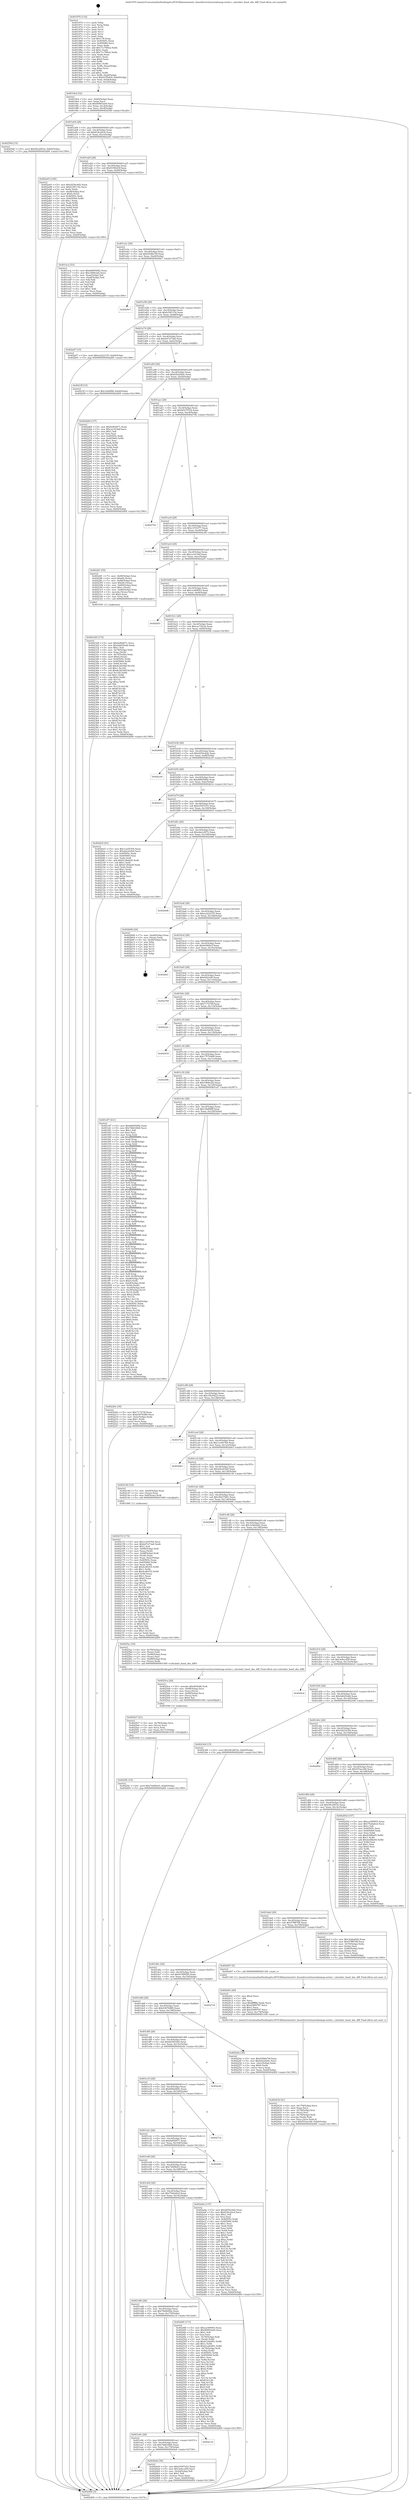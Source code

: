 digraph "0x401970" {
  label = "0x401970 (/mnt/c/Users/mathe/Desktop/tcc/POCII/binaries/extr_linuxdriversttyserialomap-serial.c_calculate_baud_abs_diff_Final-ollvm.out::main(0))"
  labelloc = "t"
  node[shape=record]

  Entry [label="",width=0.3,height=0.3,shape=circle,fillcolor=black,style=filled]
  "0x4019e4" [label="{
     0x4019e4 [32]\l
     | [instrs]\l
     &nbsp;&nbsp;0x4019e4 \<+6\>: mov -0xb0(%rbp),%eax\l
     &nbsp;&nbsp;0x4019ea \<+2\>: mov %eax,%ecx\l
     &nbsp;&nbsp;0x4019ec \<+6\>: sub $0x80903a49,%ecx\l
     &nbsp;&nbsp;0x4019f2 \<+6\>: mov %eax,-0xc4(%rbp)\l
     &nbsp;&nbsp;0x4019f8 \<+6\>: mov %ecx,-0xc8(%rbp)\l
     &nbsp;&nbsp;0x4019fe \<+6\>: je 000000000040259d \<main+0xc2d\>\l
  }"]
  "0x40259d" [label="{
     0x40259d [15]\l
     | [instrs]\l
     &nbsp;&nbsp;0x40259d \<+10\>: movl $0x56c2853e,-0xb0(%rbp)\l
     &nbsp;&nbsp;0x4025a7 \<+5\>: jmp 0000000000402d00 \<main+0x1390\>\l
  }"]
  "0x401a04" [label="{
     0x401a04 [28]\l
     | [instrs]\l
     &nbsp;&nbsp;0x401a04 \<+5\>: jmp 0000000000401a09 \<main+0x99\>\l
     &nbsp;&nbsp;0x401a09 \<+6\>: mov -0xc4(%rbp),%eax\l
     &nbsp;&nbsp;0x401a0f \<+5\>: sub $0x818c24c4,%eax\l
     &nbsp;&nbsp;0x401a14 \<+6\>: mov %eax,-0xcc(%rbp)\l
     &nbsp;&nbsp;0x401a1a \<+6\>: je 0000000000402a93 \<main+0x1123\>\l
  }"]
  Exit [label="",width=0.3,height=0.3,shape=circle,fillcolor=black,style=filled,peripheries=2]
  "0x402a93" [label="{
     0x402a93 [100]\l
     | [instrs]\l
     &nbsp;&nbsp;0x402a93 \<+5\>: mov $0xd254c0d2,%eax\l
     &nbsp;&nbsp;0x402a98 \<+5\>: mov $0xb18f115e,%ecx\l
     &nbsp;&nbsp;0x402a9d \<+2\>: xor %edx,%edx\l
     &nbsp;&nbsp;0x402a9f \<+7\>: mov -0xa8(%rbp),%rsi\l
     &nbsp;&nbsp;0x402aa6 \<+6\>: movl $0x0,(%rsi)\l
     &nbsp;&nbsp;0x402aac \<+7\>: mov 0x40505c,%edi\l
     &nbsp;&nbsp;0x402ab3 \<+8\>: mov 0x405060,%r8d\l
     &nbsp;&nbsp;0x402abb \<+3\>: sub $0x1,%edx\l
     &nbsp;&nbsp;0x402abe \<+3\>: mov %edi,%r9d\l
     &nbsp;&nbsp;0x402ac1 \<+3\>: add %edx,%r9d\l
     &nbsp;&nbsp;0x402ac4 \<+4\>: imul %r9d,%edi\l
     &nbsp;&nbsp;0x402ac8 \<+3\>: and $0x1,%edi\l
     &nbsp;&nbsp;0x402acb \<+3\>: cmp $0x0,%edi\l
     &nbsp;&nbsp;0x402ace \<+4\>: sete %r10b\l
     &nbsp;&nbsp;0x402ad2 \<+4\>: cmp $0xa,%r8d\l
     &nbsp;&nbsp;0x402ad6 \<+4\>: setl %r11b\l
     &nbsp;&nbsp;0x402ada \<+3\>: mov %r10b,%bl\l
     &nbsp;&nbsp;0x402add \<+3\>: and %r11b,%bl\l
     &nbsp;&nbsp;0x402ae0 \<+3\>: xor %r11b,%r10b\l
     &nbsp;&nbsp;0x402ae3 \<+3\>: or %r10b,%bl\l
     &nbsp;&nbsp;0x402ae6 \<+3\>: test $0x1,%bl\l
     &nbsp;&nbsp;0x402ae9 \<+3\>: cmovne %ecx,%eax\l
     &nbsp;&nbsp;0x402aec \<+6\>: mov %eax,-0xb0(%rbp)\l
     &nbsp;&nbsp;0x402af2 \<+5\>: jmp 0000000000402d00 \<main+0x1390\>\l
  }"]
  "0x401a20" [label="{
     0x401a20 [28]\l
     | [instrs]\l
     &nbsp;&nbsp;0x401a20 \<+5\>: jmp 0000000000401a25 \<main+0xb5\>\l
     &nbsp;&nbsp;0x401a25 \<+6\>: mov -0xc4(%rbp),%eax\l
     &nbsp;&nbsp;0x401a2b \<+5\>: sub $0x91f5b43f,%eax\l
     &nbsp;&nbsp;0x401a30 \<+6\>: mov %eax,-0xd0(%rbp)\l
     &nbsp;&nbsp;0x401a36 \<+6\>: je 0000000000401ec2 \<main+0x552\>\l
  }"]
  "0x4025fc" [label="{
     0x4025fc [15]\l
     | [instrs]\l
     &nbsp;&nbsp;0x4025fc \<+10\>: movl $0x744f9e63,-0xb0(%rbp)\l
     &nbsp;&nbsp;0x402606 \<+5\>: jmp 0000000000402d00 \<main+0x1390\>\l
  }"]
  "0x401ec2" [label="{
     0x401ec2 [53]\l
     | [instrs]\l
     &nbsp;&nbsp;0x401ec2 \<+5\>: mov $0xd6805082,%eax\l
     &nbsp;&nbsp;0x401ec7 \<+5\>: mov $0x1868c2fa,%ecx\l
     &nbsp;&nbsp;0x401ecc \<+6\>: mov -0xaa(%rbp),%dl\l
     &nbsp;&nbsp;0x401ed2 \<+7\>: mov -0xa9(%rbp),%sil\l
     &nbsp;&nbsp;0x401ed9 \<+3\>: mov %dl,%dil\l
     &nbsp;&nbsp;0x401edc \<+3\>: and %sil,%dil\l
     &nbsp;&nbsp;0x401edf \<+3\>: xor %sil,%dl\l
     &nbsp;&nbsp;0x401ee2 \<+3\>: or %dl,%dil\l
     &nbsp;&nbsp;0x401ee5 \<+4\>: test $0x1,%dil\l
     &nbsp;&nbsp;0x401ee9 \<+3\>: cmovne %ecx,%eax\l
     &nbsp;&nbsp;0x401eec \<+6\>: mov %eax,-0xb0(%rbp)\l
     &nbsp;&nbsp;0x401ef2 \<+5\>: jmp 0000000000402d00 \<main+0x1390\>\l
  }"]
  "0x401a3c" [label="{
     0x401a3c [28]\l
     | [instrs]\l
     &nbsp;&nbsp;0x401a3c \<+5\>: jmp 0000000000401a41 \<main+0xd1\>\l
     &nbsp;&nbsp;0x401a41 \<+6\>: mov -0xc4(%rbp),%eax\l
     &nbsp;&nbsp;0x401a47 \<+5\>: sub $0x930bb74f,%eax\l
     &nbsp;&nbsp;0x401a4c \<+6\>: mov %eax,-0xd4(%rbp)\l
     &nbsp;&nbsp;0x401a52 \<+6\>: je 00000000004029e7 \<main+0x1077\>\l
  }"]
  "0x402d00" [label="{
     0x402d00 [5]\l
     | [instrs]\l
     &nbsp;&nbsp;0x402d00 \<+5\>: jmp 00000000004019e4 \<main+0x74\>\l
  }"]
  "0x401970" [label="{
     0x401970 [116]\l
     | [instrs]\l
     &nbsp;&nbsp;0x401970 \<+1\>: push %rbp\l
     &nbsp;&nbsp;0x401971 \<+3\>: mov %rsp,%rbp\l
     &nbsp;&nbsp;0x401974 \<+2\>: push %r15\l
     &nbsp;&nbsp;0x401976 \<+2\>: push %r14\l
     &nbsp;&nbsp;0x401978 \<+2\>: push %r13\l
     &nbsp;&nbsp;0x40197a \<+2\>: push %r12\l
     &nbsp;&nbsp;0x40197c \<+1\>: push %rbx\l
     &nbsp;&nbsp;0x40197d \<+7\>: sub $0x178,%rsp\l
     &nbsp;&nbsp;0x401984 \<+7\>: mov 0x40505c,%eax\l
     &nbsp;&nbsp;0x40198b \<+7\>: mov 0x405060,%ecx\l
     &nbsp;&nbsp;0x401992 \<+2\>: mov %eax,%edx\l
     &nbsp;&nbsp;0x401994 \<+6\>: add $0x71c780e2,%edx\l
     &nbsp;&nbsp;0x40199a \<+3\>: sub $0x1,%edx\l
     &nbsp;&nbsp;0x40199d \<+6\>: sub $0x71c780e2,%edx\l
     &nbsp;&nbsp;0x4019a3 \<+3\>: imul %edx,%eax\l
     &nbsp;&nbsp;0x4019a6 \<+3\>: and $0x1,%eax\l
     &nbsp;&nbsp;0x4019a9 \<+3\>: cmp $0x0,%eax\l
     &nbsp;&nbsp;0x4019ac \<+4\>: sete %r8b\l
     &nbsp;&nbsp;0x4019b0 \<+4\>: and $0x1,%r8b\l
     &nbsp;&nbsp;0x4019b4 \<+7\>: mov %r8b,-0xaa(%rbp)\l
     &nbsp;&nbsp;0x4019bb \<+3\>: cmp $0xa,%ecx\l
     &nbsp;&nbsp;0x4019be \<+4\>: setl %r8b\l
     &nbsp;&nbsp;0x4019c2 \<+4\>: and $0x1,%r8b\l
     &nbsp;&nbsp;0x4019c6 \<+7\>: mov %r8b,-0xa9(%rbp)\l
     &nbsp;&nbsp;0x4019cd \<+10\>: movl $0x91f5b43f,-0xb0(%rbp)\l
     &nbsp;&nbsp;0x4019d7 \<+6\>: mov %edi,-0xb4(%rbp)\l
     &nbsp;&nbsp;0x4019dd \<+7\>: mov %rsi,-0xc0(%rbp)\l
  }"]
  "0x4025e7" [label="{
     0x4025e7 [21]\l
     | [instrs]\l
     &nbsp;&nbsp;0x4025e7 \<+4\>: mov -0x78(%rbp),%rcx\l
     &nbsp;&nbsp;0x4025eb \<+3\>: mov (%rcx),%rcx\l
     &nbsp;&nbsp;0x4025ee \<+3\>: mov %rcx,%rdi\l
     &nbsp;&nbsp;0x4025f1 \<+6\>: mov %eax,-0x17c(%rbp)\l
     &nbsp;&nbsp;0x4025f7 \<+5\>: call 0000000000401030 \<free@plt\>\l
     | [calls]\l
     &nbsp;&nbsp;0x401030 \{1\} (unknown)\l
  }"]
  "0x4029e7" [label="{
     0x4029e7\l
  }", style=dashed]
  "0x401a58" [label="{
     0x401a58 [28]\l
     | [instrs]\l
     &nbsp;&nbsp;0x401a58 \<+5\>: jmp 0000000000401a5d \<main+0xed\>\l
     &nbsp;&nbsp;0x401a5d \<+6\>: mov -0xc4(%rbp),%eax\l
     &nbsp;&nbsp;0x401a63 \<+5\>: sub $0xb18f115e,%eax\l
     &nbsp;&nbsp;0x401a68 \<+6\>: mov %eax,-0xd8(%rbp)\l
     &nbsp;&nbsp;0x401a6e \<+6\>: je 0000000000402af7 \<main+0x1187\>\l
  }"]
  "0x4025ca" [label="{
     0x4025ca [29]\l
     | [instrs]\l
     &nbsp;&nbsp;0x4025ca \<+10\>: movabs $0x4030d6,%rdi\l
     &nbsp;&nbsp;0x4025d4 \<+4\>: mov -0x68(%rbp),%rcx\l
     &nbsp;&nbsp;0x4025d8 \<+2\>: mov %eax,(%rcx)\l
     &nbsp;&nbsp;0x4025da \<+4\>: mov -0x68(%rbp),%rcx\l
     &nbsp;&nbsp;0x4025de \<+2\>: mov (%rcx),%esi\l
     &nbsp;&nbsp;0x4025e0 \<+2\>: mov $0x0,%al\l
     &nbsp;&nbsp;0x4025e2 \<+5\>: call 0000000000401040 \<printf@plt\>\l
     | [calls]\l
     &nbsp;&nbsp;0x401040 \{1\} (unknown)\l
  }"]
  "0x402af7" [label="{
     0x402af7 [15]\l
     | [instrs]\l
     &nbsp;&nbsp;0x402af7 \<+10\>: movl $0xee222155,-0xb0(%rbp)\l
     &nbsp;&nbsp;0x402b01 \<+5\>: jmp 0000000000402d00 \<main+0x1390\>\l
  }"]
  "0x401a74" [label="{
     0x401a74 [28]\l
     | [instrs]\l
     &nbsp;&nbsp;0x401a74 \<+5\>: jmp 0000000000401a79 \<main+0x109\>\l
     &nbsp;&nbsp;0x401a79 \<+6\>: mov -0xc4(%rbp),%eax\l
     &nbsp;&nbsp;0x401a7f \<+5\>: sub $0xb47a73a8,%eax\l
     &nbsp;&nbsp;0x401a84 \<+6\>: mov %eax,-0xdc(%rbp)\l
     &nbsp;&nbsp;0x401a8a \<+6\>: je 00000000004021ff \<main+0x88f\>\l
  }"]
  "0x402434" [label="{
     0x402434 [41]\l
     | [instrs]\l
     &nbsp;&nbsp;0x402434 \<+6\>: mov -0x178(%rbp),%ecx\l
     &nbsp;&nbsp;0x40243a \<+3\>: imul %eax,%ecx\l
     &nbsp;&nbsp;0x40243d \<+4\>: mov -0x78(%rbp),%rsi\l
     &nbsp;&nbsp;0x402441 \<+3\>: mov (%rsi),%rsi\l
     &nbsp;&nbsp;0x402444 \<+4\>: mov -0x70(%rbp),%rdi\l
     &nbsp;&nbsp;0x402448 \<+3\>: movslq (%rdi),%rdi\l
     &nbsp;&nbsp;0x40244b \<+3\>: mov %ecx,(%rsi,%rdi,4)\l
     &nbsp;&nbsp;0x40244e \<+10\>: movl $0x553acc84,-0xb0(%rbp)\l
     &nbsp;&nbsp;0x402458 \<+5\>: jmp 0000000000402d00 \<main+0x1390\>\l
  }"]
  "0x4021ff" [label="{
     0x4021ff [15]\l
     | [instrs]\l
     &nbsp;&nbsp;0x4021ff \<+10\>: movl $0x18af0f8f,-0xb0(%rbp)\l
     &nbsp;&nbsp;0x402209 \<+5\>: jmp 0000000000402d00 \<main+0x1390\>\l
  }"]
  "0x401a90" [label="{
     0x401a90 [28]\l
     | [instrs]\l
     &nbsp;&nbsp;0x401a90 \<+5\>: jmp 0000000000401a95 \<main+0x125\>\l
     &nbsp;&nbsp;0x401a95 \<+6\>: mov -0xc4(%rbp),%eax\l
     &nbsp;&nbsp;0x401a9b \<+5\>: sub $0xb5e2d2dc,%eax\l
     &nbsp;&nbsp;0x401aa0 \<+6\>: mov %eax,-0xe0(%rbp)\l
     &nbsp;&nbsp;0x401aa6 \<+6\>: je 0000000000402268 \<main+0x8f8\>\l
  }"]
  "0x40240c" [label="{
     0x40240c [40]\l
     | [instrs]\l
     &nbsp;&nbsp;0x40240c \<+5\>: mov $0x2,%ecx\l
     &nbsp;&nbsp;0x402411 \<+1\>: cltd\l
     &nbsp;&nbsp;0x402412 \<+2\>: idiv %ecx\l
     &nbsp;&nbsp;0x402414 \<+6\>: imul $0xfffffffe,%edx,%ecx\l
     &nbsp;&nbsp;0x40241a \<+6\>: sub $0xd36f9797,%ecx\l
     &nbsp;&nbsp;0x402420 \<+3\>: add $0x1,%ecx\l
     &nbsp;&nbsp;0x402423 \<+6\>: add $0xd36f9797,%ecx\l
     &nbsp;&nbsp;0x402429 \<+6\>: mov %ecx,-0x178(%rbp)\l
     &nbsp;&nbsp;0x40242f \<+5\>: call 0000000000401160 \<next_i\>\l
     | [calls]\l
     &nbsp;&nbsp;0x401160 \{1\} (/mnt/c/Users/mathe/Desktop/tcc/POCII/binaries/extr_linuxdriversttyserialomap-serial.c_calculate_baud_abs_diff_Final-ollvm.out::next_i)\l
  }"]
  "0x402268" [label="{
     0x402268 [137]\l
     | [instrs]\l
     &nbsp;&nbsp;0x402268 \<+5\>: mov $0x6ef02871,%eax\l
     &nbsp;&nbsp;0x40226d \<+5\>: mov $0xca1419af,%ecx\l
     &nbsp;&nbsp;0x402272 \<+2\>: mov $0x1,%dl\l
     &nbsp;&nbsp;0x402274 \<+2\>: xor %esi,%esi\l
     &nbsp;&nbsp;0x402276 \<+7\>: mov 0x40505c,%edi\l
     &nbsp;&nbsp;0x40227d \<+8\>: mov 0x405060,%r8d\l
     &nbsp;&nbsp;0x402285 \<+3\>: sub $0x1,%esi\l
     &nbsp;&nbsp;0x402288 \<+3\>: mov %edi,%r9d\l
     &nbsp;&nbsp;0x40228b \<+3\>: add %esi,%r9d\l
     &nbsp;&nbsp;0x40228e \<+4\>: imul %r9d,%edi\l
     &nbsp;&nbsp;0x402292 \<+3\>: and $0x1,%edi\l
     &nbsp;&nbsp;0x402295 \<+3\>: cmp $0x0,%edi\l
     &nbsp;&nbsp;0x402298 \<+4\>: sete %r10b\l
     &nbsp;&nbsp;0x40229c \<+4\>: cmp $0xa,%r8d\l
     &nbsp;&nbsp;0x4022a0 \<+4\>: setl %r11b\l
     &nbsp;&nbsp;0x4022a4 \<+3\>: mov %r10b,%bl\l
     &nbsp;&nbsp;0x4022a7 \<+3\>: xor $0xff,%bl\l
     &nbsp;&nbsp;0x4022aa \<+3\>: mov %r11b,%r14b\l
     &nbsp;&nbsp;0x4022ad \<+4\>: xor $0xff,%r14b\l
     &nbsp;&nbsp;0x4022b1 \<+3\>: xor $0x0,%dl\l
     &nbsp;&nbsp;0x4022b4 \<+3\>: mov %bl,%r15b\l
     &nbsp;&nbsp;0x4022b7 \<+4\>: and $0x0,%r15b\l
     &nbsp;&nbsp;0x4022bb \<+3\>: and %dl,%r10b\l
     &nbsp;&nbsp;0x4022be \<+3\>: mov %r14b,%r12b\l
     &nbsp;&nbsp;0x4022c1 \<+4\>: and $0x0,%r12b\l
     &nbsp;&nbsp;0x4022c5 \<+3\>: and %dl,%r11b\l
     &nbsp;&nbsp;0x4022c8 \<+3\>: or %r10b,%r15b\l
     &nbsp;&nbsp;0x4022cb \<+3\>: or %r11b,%r12b\l
     &nbsp;&nbsp;0x4022ce \<+3\>: xor %r12b,%r15b\l
     &nbsp;&nbsp;0x4022d1 \<+3\>: or %r14b,%bl\l
     &nbsp;&nbsp;0x4022d4 \<+3\>: xor $0xff,%bl\l
     &nbsp;&nbsp;0x4022d7 \<+3\>: or $0x0,%dl\l
     &nbsp;&nbsp;0x4022da \<+2\>: and %dl,%bl\l
     &nbsp;&nbsp;0x4022dc \<+3\>: or %bl,%r15b\l
     &nbsp;&nbsp;0x4022df \<+4\>: test $0x1,%r15b\l
     &nbsp;&nbsp;0x4022e3 \<+3\>: cmovne %ecx,%eax\l
     &nbsp;&nbsp;0x4022e6 \<+6\>: mov %eax,-0xb0(%rbp)\l
     &nbsp;&nbsp;0x4022ec \<+5\>: jmp 0000000000402d00 \<main+0x1390\>\l
  }"]
  "0x401aac" [label="{
     0x401aac [28]\l
     | [instrs]\l
     &nbsp;&nbsp;0x401aac \<+5\>: jmp 0000000000401ab1 \<main+0x141\>\l
     &nbsp;&nbsp;0x401ab1 \<+6\>: mov -0xc4(%rbp),%eax\l
     &nbsp;&nbsp;0x401ab7 \<+5\>: sub $0xb6275532,%eax\l
     &nbsp;&nbsp;0x401abc \<+6\>: mov %eax,-0xe4(%rbp)\l
     &nbsp;&nbsp;0x401ac2 \<+6\>: je 0000000000402792 \<main+0xe22\>\l
  }"]
  "0x402328" [label="{
     0x402328 [172]\l
     | [instrs]\l
     &nbsp;&nbsp;0x402328 \<+5\>: mov $0x6ef02871,%ecx\l
     &nbsp;&nbsp;0x40232d \<+5\>: mov $0x4dd25edd,%edx\l
     &nbsp;&nbsp;0x402332 \<+3\>: mov $0x1,%sil\l
     &nbsp;&nbsp;0x402335 \<+4\>: mov -0x78(%rbp),%rdi\l
     &nbsp;&nbsp;0x402339 \<+3\>: mov %rax,(%rdi)\l
     &nbsp;&nbsp;0x40233c \<+4\>: mov -0x70(%rbp),%rax\l
     &nbsp;&nbsp;0x402340 \<+6\>: movl $0x0,(%rax)\l
     &nbsp;&nbsp;0x402346 \<+8\>: mov 0x40505c,%r8d\l
     &nbsp;&nbsp;0x40234e \<+8\>: mov 0x405060,%r9d\l
     &nbsp;&nbsp;0x402356 \<+3\>: mov %r8d,%r10d\l
     &nbsp;&nbsp;0x402359 \<+7\>: add $0x8c28340f,%r10d\l
     &nbsp;&nbsp;0x402360 \<+4\>: sub $0x1,%r10d\l
     &nbsp;&nbsp;0x402364 \<+7\>: sub $0x8c28340f,%r10d\l
     &nbsp;&nbsp;0x40236b \<+4\>: imul %r10d,%r8d\l
     &nbsp;&nbsp;0x40236f \<+4\>: and $0x1,%r8d\l
     &nbsp;&nbsp;0x402373 \<+4\>: cmp $0x0,%r8d\l
     &nbsp;&nbsp;0x402377 \<+4\>: sete %r11b\l
     &nbsp;&nbsp;0x40237b \<+4\>: cmp $0xa,%r9d\l
     &nbsp;&nbsp;0x40237f \<+3\>: setl %bl\l
     &nbsp;&nbsp;0x402382 \<+3\>: mov %r11b,%r14b\l
     &nbsp;&nbsp;0x402385 \<+4\>: xor $0xff,%r14b\l
     &nbsp;&nbsp;0x402389 \<+3\>: mov %bl,%r15b\l
     &nbsp;&nbsp;0x40238c \<+4\>: xor $0xff,%r15b\l
     &nbsp;&nbsp;0x402390 \<+4\>: xor $0x1,%sil\l
     &nbsp;&nbsp;0x402394 \<+3\>: mov %r14b,%r12b\l
     &nbsp;&nbsp;0x402397 \<+4\>: and $0xff,%r12b\l
     &nbsp;&nbsp;0x40239b \<+3\>: and %sil,%r11b\l
     &nbsp;&nbsp;0x40239e \<+3\>: mov %r15b,%r13b\l
     &nbsp;&nbsp;0x4023a1 \<+4\>: and $0xff,%r13b\l
     &nbsp;&nbsp;0x4023a5 \<+3\>: and %sil,%bl\l
     &nbsp;&nbsp;0x4023a8 \<+3\>: or %r11b,%r12b\l
     &nbsp;&nbsp;0x4023ab \<+3\>: or %bl,%r13b\l
     &nbsp;&nbsp;0x4023ae \<+3\>: xor %r13b,%r12b\l
     &nbsp;&nbsp;0x4023b1 \<+3\>: or %r15b,%r14b\l
     &nbsp;&nbsp;0x4023b4 \<+4\>: xor $0xff,%r14b\l
     &nbsp;&nbsp;0x4023b8 \<+4\>: or $0x1,%sil\l
     &nbsp;&nbsp;0x4023bc \<+3\>: and %sil,%r14b\l
     &nbsp;&nbsp;0x4023bf \<+3\>: or %r14b,%r12b\l
     &nbsp;&nbsp;0x4023c2 \<+4\>: test $0x1,%r12b\l
     &nbsp;&nbsp;0x4023c6 \<+3\>: cmovne %edx,%ecx\l
     &nbsp;&nbsp;0x4023c9 \<+6\>: mov %ecx,-0xb0(%rbp)\l
     &nbsp;&nbsp;0x4023cf \<+5\>: jmp 0000000000402d00 \<main+0x1390\>\l
  }"]
  "0x402792" [label="{
     0x402792\l
  }", style=dashed]
  "0x401ac8" [label="{
     0x401ac8 [28]\l
     | [instrs]\l
     &nbsp;&nbsp;0x401ac8 \<+5\>: jmp 0000000000401acd \<main+0x15d\>\l
     &nbsp;&nbsp;0x401acd \<+6\>: mov -0xc4(%rbp),%eax\l
     &nbsp;&nbsp;0x401ad3 \<+5\>: sub $0xc1f51677,%eax\l
     &nbsp;&nbsp;0x401ad8 \<+6\>: mov %eax,-0xe8(%rbp)\l
     &nbsp;&nbsp;0x401ade \<+6\>: je 0000000000402c90 \<main+0x1320\>\l
  }"]
  "0x402153" [label="{
     0x402153 [172]\l
     | [instrs]\l
     &nbsp;&nbsp;0x402153 \<+5\>: mov $0x1ca54764,%ecx\l
     &nbsp;&nbsp;0x402158 \<+5\>: mov $0xb47a73a8,%edx\l
     &nbsp;&nbsp;0x40215d \<+3\>: mov $0x1,%sil\l
     &nbsp;&nbsp;0x402160 \<+7\>: mov -0x98(%rbp),%rdi\l
     &nbsp;&nbsp;0x402167 \<+2\>: mov %eax,(%rdi)\l
     &nbsp;&nbsp;0x402169 \<+7\>: mov -0x98(%rbp),%rdi\l
     &nbsp;&nbsp;0x402170 \<+2\>: mov (%rdi),%eax\l
     &nbsp;&nbsp;0x402172 \<+3\>: mov %eax,-0x2c(%rbp)\l
     &nbsp;&nbsp;0x402175 \<+7\>: mov 0x40505c,%eax\l
     &nbsp;&nbsp;0x40217c \<+8\>: mov 0x405060,%r8d\l
     &nbsp;&nbsp;0x402184 \<+3\>: mov %eax,%r9d\l
     &nbsp;&nbsp;0x402187 \<+7\>: add $0x4cdfcf35,%r9d\l
     &nbsp;&nbsp;0x40218e \<+4\>: sub $0x1,%r9d\l
     &nbsp;&nbsp;0x402192 \<+7\>: sub $0x4cdfcf35,%r9d\l
     &nbsp;&nbsp;0x402199 \<+4\>: imul %r9d,%eax\l
     &nbsp;&nbsp;0x40219d \<+3\>: and $0x1,%eax\l
     &nbsp;&nbsp;0x4021a0 \<+3\>: cmp $0x0,%eax\l
     &nbsp;&nbsp;0x4021a3 \<+4\>: sete %r10b\l
     &nbsp;&nbsp;0x4021a7 \<+4\>: cmp $0xa,%r8d\l
     &nbsp;&nbsp;0x4021ab \<+4\>: setl %r11b\l
     &nbsp;&nbsp;0x4021af \<+3\>: mov %r10b,%bl\l
     &nbsp;&nbsp;0x4021b2 \<+3\>: xor $0xff,%bl\l
     &nbsp;&nbsp;0x4021b5 \<+3\>: mov %r11b,%r14b\l
     &nbsp;&nbsp;0x4021b8 \<+4\>: xor $0xff,%r14b\l
     &nbsp;&nbsp;0x4021bc \<+4\>: xor $0x0,%sil\l
     &nbsp;&nbsp;0x4021c0 \<+3\>: mov %bl,%r15b\l
     &nbsp;&nbsp;0x4021c3 \<+4\>: and $0x0,%r15b\l
     &nbsp;&nbsp;0x4021c7 \<+3\>: and %sil,%r10b\l
     &nbsp;&nbsp;0x4021ca \<+3\>: mov %r14b,%r12b\l
     &nbsp;&nbsp;0x4021cd \<+4\>: and $0x0,%r12b\l
     &nbsp;&nbsp;0x4021d1 \<+3\>: and %sil,%r11b\l
     &nbsp;&nbsp;0x4021d4 \<+3\>: or %r10b,%r15b\l
     &nbsp;&nbsp;0x4021d7 \<+3\>: or %r11b,%r12b\l
     &nbsp;&nbsp;0x4021da \<+3\>: xor %r12b,%r15b\l
     &nbsp;&nbsp;0x4021dd \<+3\>: or %r14b,%bl\l
     &nbsp;&nbsp;0x4021e0 \<+3\>: xor $0xff,%bl\l
     &nbsp;&nbsp;0x4021e3 \<+4\>: or $0x0,%sil\l
     &nbsp;&nbsp;0x4021e7 \<+3\>: and %sil,%bl\l
     &nbsp;&nbsp;0x4021ea \<+3\>: or %bl,%r15b\l
     &nbsp;&nbsp;0x4021ed \<+4\>: test $0x1,%r15b\l
     &nbsp;&nbsp;0x4021f1 \<+3\>: cmovne %edx,%ecx\l
     &nbsp;&nbsp;0x4021f4 \<+6\>: mov %ecx,-0xb0(%rbp)\l
     &nbsp;&nbsp;0x4021fa \<+5\>: jmp 0000000000402d00 \<main+0x1390\>\l
  }"]
  "0x402c90" [label="{
     0x402c90\l
  }", style=dashed]
  "0x401ae4" [label="{
     0x401ae4 [28]\l
     | [instrs]\l
     &nbsp;&nbsp;0x401ae4 \<+5\>: jmp 0000000000401ae9 \<main+0x179\>\l
     &nbsp;&nbsp;0x401ae9 \<+6\>: mov -0xc4(%rbp),%eax\l
     &nbsp;&nbsp;0x401aef \<+5\>: sub $0xca1419af,%eax\l
     &nbsp;&nbsp;0x401af4 \<+6\>: mov %eax,-0xec(%rbp)\l
     &nbsp;&nbsp;0x401afa \<+6\>: je 00000000004022f1 \<main+0x981\>\l
  }"]
  "0x401eb8" [label="{
     0x401eb8\l
  }", style=dashed]
  "0x4022f1" [label="{
     0x4022f1 [55]\l
     | [instrs]\l
     &nbsp;&nbsp;0x4022f1 \<+7\>: mov -0x90(%rbp),%rax\l
     &nbsp;&nbsp;0x4022f8 \<+6\>: movl $0x64,(%rax)\l
     &nbsp;&nbsp;0x4022fe \<+7\>: mov -0x88(%rbp),%rax\l
     &nbsp;&nbsp;0x402305 \<+6\>: movl $0x64,(%rax)\l
     &nbsp;&nbsp;0x40230b \<+4\>: mov -0x80(%rbp),%rax\l
     &nbsp;&nbsp;0x40230f \<+6\>: movl $0x1,(%rax)\l
     &nbsp;&nbsp;0x402315 \<+4\>: mov -0x80(%rbp),%rax\l
     &nbsp;&nbsp;0x402319 \<+3\>: movslq (%rax),%rax\l
     &nbsp;&nbsp;0x40231c \<+4\>: shl $0x2,%rax\l
     &nbsp;&nbsp;0x402320 \<+3\>: mov %rax,%rdi\l
     &nbsp;&nbsp;0x402323 \<+5\>: call 0000000000401050 \<malloc@plt\>\l
     | [calls]\l
     &nbsp;&nbsp;0x401050 \{1\} (unknown)\l
  }"]
  "0x401b00" [label="{
     0x401b00 [28]\l
     | [instrs]\l
     &nbsp;&nbsp;0x401b00 \<+5\>: jmp 0000000000401b05 \<main+0x195\>\l
     &nbsp;&nbsp;0x401b05 \<+6\>: mov -0xc4(%rbp),%eax\l
     &nbsp;&nbsp;0x401b0b \<+5\>: sub $0xca369093,%eax\l
     &nbsp;&nbsp;0x401b10 \<+6\>: mov %eax,-0xf0(%rbp)\l
     &nbsp;&nbsp;0x401b16 \<+6\>: je 0000000000402bf3 \<main+0x1283\>\l
  }"]
  "0x4020a6" [label="{
     0x4020a6 [30]\l
     | [instrs]\l
     &nbsp;&nbsp;0x4020a6 \<+5\>: mov $0xe5597e53,%eax\l
     &nbsp;&nbsp;0x4020ab \<+5\>: mov $0x3e8ccd58,%ecx\l
     &nbsp;&nbsp;0x4020b0 \<+3\>: mov -0x2d(%rbp),%dl\l
     &nbsp;&nbsp;0x4020b3 \<+3\>: test $0x1,%dl\l
     &nbsp;&nbsp;0x4020b6 \<+3\>: cmovne %ecx,%eax\l
     &nbsp;&nbsp;0x4020b9 \<+6\>: mov %eax,-0xb0(%rbp)\l
     &nbsp;&nbsp;0x4020bf \<+5\>: jmp 0000000000402d00 \<main+0x1390\>\l
  }"]
  "0x402bf3" [label="{
     0x402bf3\l
  }", style=dashed]
  "0x401b1c" [label="{
     0x401b1c [28]\l
     | [instrs]\l
     &nbsp;&nbsp;0x401b1c \<+5\>: jmp 0000000000401b21 \<main+0x1b1\>\l
     &nbsp;&nbsp;0x401b21 \<+6\>: mov -0xc4(%rbp),%eax\l
     &nbsp;&nbsp;0x401b27 \<+5\>: sub $0xcac72b3a,%eax\l
     &nbsp;&nbsp;0x401b2c \<+6\>: mov %eax,-0xf4(%rbp)\l
     &nbsp;&nbsp;0x401b32 \<+6\>: je 000000000040260b \<main+0xc9b\>\l
  }"]
  "0x401e9c" [label="{
     0x401e9c [28]\l
     | [instrs]\l
     &nbsp;&nbsp;0x401e9c \<+5\>: jmp 0000000000401ea1 \<main+0x531\>\l
     &nbsp;&nbsp;0x401ea1 \<+6\>: mov -0xc4(%rbp),%eax\l
     &nbsp;&nbsp;0x401ea7 \<+5\>: sub $0x7db630b0,%eax\l
     &nbsp;&nbsp;0x401eac \<+6\>: mov %eax,-0x174(%rbp)\l
     &nbsp;&nbsp;0x401eb2 \<+6\>: je 00000000004020a6 \<main+0x736\>\l
  }"]
  "0x40260b" [label="{
     0x40260b\l
  }", style=dashed]
  "0x401b38" [label="{
     0x401b38 [28]\l
     | [instrs]\l
     &nbsp;&nbsp;0x401b38 \<+5\>: jmp 0000000000401b3d \<main+0x1cd\>\l
     &nbsp;&nbsp;0x401b3d \<+6\>: mov -0xc4(%rbp),%eax\l
     &nbsp;&nbsp;0x401b43 \<+5\>: sub $0xd254c0d2,%eax\l
     &nbsp;&nbsp;0x401b48 \<+6\>: mov %eax,-0xf8(%rbp)\l
     &nbsp;&nbsp;0x401b4e \<+6\>: je 0000000000402ce9 \<main+0x1379\>\l
  }"]
  "0x402c1d" [label="{
     0x402c1d\l
  }", style=dashed]
  "0x402ce9" [label="{
     0x402ce9\l
  }", style=dashed]
  "0x401b54" [label="{
     0x401b54 [28]\l
     | [instrs]\l
     &nbsp;&nbsp;0x401b54 \<+5\>: jmp 0000000000401b59 \<main+0x1e9\>\l
     &nbsp;&nbsp;0x401b59 \<+6\>: mov -0xc4(%rbp),%eax\l
     &nbsp;&nbsp;0x401b5f \<+5\>: sub $0xd6805082,%eax\l
     &nbsp;&nbsp;0x401b64 \<+6\>: mov %eax,-0xfc(%rbp)\l
     &nbsp;&nbsp;0x401b6a \<+6\>: je 0000000000402b1e \<main+0x11ae\>\l
  }"]
  "0x401e80" [label="{
     0x401e80 [28]\l
     | [instrs]\l
     &nbsp;&nbsp;0x401e80 \<+5\>: jmp 0000000000401e85 \<main+0x515\>\l
     &nbsp;&nbsp;0x401e85 \<+6\>: mov -0xc4(%rbp),%eax\l
     &nbsp;&nbsp;0x401e8b \<+5\>: sub $0x78d4649a,%eax\l
     &nbsp;&nbsp;0x401e90 \<+6\>: mov %eax,-0x170(%rbp)\l
     &nbsp;&nbsp;0x401e96 \<+6\>: je 0000000000402c1d \<main+0x12ad\>\l
  }"]
  "0x402b1e" [label="{
     0x402b1e\l
  }", style=dashed]
  "0x401b70" [label="{
     0x401b70 [28]\l
     | [instrs]\l
     &nbsp;&nbsp;0x401b70 \<+5\>: jmp 0000000000401b75 \<main+0x205\>\l
     &nbsp;&nbsp;0x401b75 \<+6\>: mov -0xc4(%rbp),%eax\l
     &nbsp;&nbsp;0x401b7b \<+5\>: sub $0xe5597e53,%eax\l
     &nbsp;&nbsp;0x401b80 \<+6\>: mov %eax,-0x100(%rbp)\l
     &nbsp;&nbsp;0x401b86 \<+6\>: je 00000000004020e5 \<main+0x775\>\l
  }"]
  "0x4024f0" [label="{
     0x4024f0 [173]\l
     | [instrs]\l
     &nbsp;&nbsp;0x4024f0 \<+5\>: mov $0xca369093,%eax\l
     &nbsp;&nbsp;0x4024f5 \<+5\>: mov $0x80903a49,%ecx\l
     &nbsp;&nbsp;0x4024fa \<+2\>: mov $0x1,%dl\l
     &nbsp;&nbsp;0x4024fc \<+2\>: xor %esi,%esi\l
     &nbsp;&nbsp;0x4024fe \<+4\>: mov -0x70(%rbp),%rdi\l
     &nbsp;&nbsp;0x402502 \<+3\>: mov (%rdi),%r8d\l
     &nbsp;&nbsp;0x402505 \<+7\>: sub $0x61a4e091,%r8d\l
     &nbsp;&nbsp;0x40250c \<+4\>: add $0x1,%r8d\l
     &nbsp;&nbsp;0x402510 \<+7\>: add $0x61a4e091,%r8d\l
     &nbsp;&nbsp;0x402517 \<+4\>: mov -0x70(%rbp),%rdi\l
     &nbsp;&nbsp;0x40251b \<+3\>: mov %r8d,(%rdi)\l
     &nbsp;&nbsp;0x40251e \<+8\>: mov 0x40505c,%r8d\l
     &nbsp;&nbsp;0x402526 \<+8\>: mov 0x405060,%r9d\l
     &nbsp;&nbsp;0x40252e \<+3\>: sub $0x1,%esi\l
     &nbsp;&nbsp;0x402531 \<+3\>: mov %r8d,%r10d\l
     &nbsp;&nbsp;0x402534 \<+3\>: add %esi,%r10d\l
     &nbsp;&nbsp;0x402537 \<+4\>: imul %r10d,%r8d\l
     &nbsp;&nbsp;0x40253b \<+4\>: and $0x1,%r8d\l
     &nbsp;&nbsp;0x40253f \<+4\>: cmp $0x0,%r8d\l
     &nbsp;&nbsp;0x402543 \<+4\>: sete %r11b\l
     &nbsp;&nbsp;0x402547 \<+4\>: cmp $0xa,%r9d\l
     &nbsp;&nbsp;0x40254b \<+3\>: setl %bl\l
     &nbsp;&nbsp;0x40254e \<+3\>: mov %r11b,%r14b\l
     &nbsp;&nbsp;0x402551 \<+4\>: xor $0xff,%r14b\l
     &nbsp;&nbsp;0x402555 \<+3\>: mov %bl,%r15b\l
     &nbsp;&nbsp;0x402558 \<+4\>: xor $0xff,%r15b\l
     &nbsp;&nbsp;0x40255c \<+3\>: xor $0x0,%dl\l
     &nbsp;&nbsp;0x40255f \<+3\>: mov %r14b,%r12b\l
     &nbsp;&nbsp;0x402562 \<+4\>: and $0x0,%r12b\l
     &nbsp;&nbsp;0x402566 \<+3\>: and %dl,%r11b\l
     &nbsp;&nbsp;0x402569 \<+3\>: mov %r15b,%r13b\l
     &nbsp;&nbsp;0x40256c \<+4\>: and $0x0,%r13b\l
     &nbsp;&nbsp;0x402570 \<+2\>: and %dl,%bl\l
     &nbsp;&nbsp;0x402572 \<+3\>: or %r11b,%r12b\l
     &nbsp;&nbsp;0x402575 \<+3\>: or %bl,%r13b\l
     &nbsp;&nbsp;0x402578 \<+3\>: xor %r13b,%r12b\l
     &nbsp;&nbsp;0x40257b \<+3\>: or %r15b,%r14b\l
     &nbsp;&nbsp;0x40257e \<+4\>: xor $0xff,%r14b\l
     &nbsp;&nbsp;0x402582 \<+3\>: or $0x0,%dl\l
     &nbsp;&nbsp;0x402585 \<+3\>: and %dl,%r14b\l
     &nbsp;&nbsp;0x402588 \<+3\>: or %r14b,%r12b\l
     &nbsp;&nbsp;0x40258b \<+4\>: test $0x1,%r12b\l
     &nbsp;&nbsp;0x40258f \<+3\>: cmovne %ecx,%eax\l
     &nbsp;&nbsp;0x402592 \<+6\>: mov %eax,-0xb0(%rbp)\l
     &nbsp;&nbsp;0x402598 \<+5\>: jmp 0000000000402d00 \<main+0x1390\>\l
  }"]
  "0x4020e5" [label="{
     0x4020e5 [91]\l
     | [instrs]\l
     &nbsp;&nbsp;0x4020e5 \<+5\>: mov $0x1ca54764,%eax\l
     &nbsp;&nbsp;0x4020ea \<+5\>: mov $0x2dce03b9,%ecx\l
     &nbsp;&nbsp;0x4020ef \<+7\>: mov 0x40505c,%edx\l
     &nbsp;&nbsp;0x4020f6 \<+7\>: mov 0x405060,%esi\l
     &nbsp;&nbsp;0x4020fd \<+2\>: mov %edx,%edi\l
     &nbsp;&nbsp;0x4020ff \<+6\>: add $0x6138ab20,%edi\l
     &nbsp;&nbsp;0x402105 \<+3\>: sub $0x1,%edi\l
     &nbsp;&nbsp;0x402108 \<+6\>: sub $0x6138ab20,%edi\l
     &nbsp;&nbsp;0x40210e \<+3\>: imul %edi,%edx\l
     &nbsp;&nbsp;0x402111 \<+3\>: and $0x1,%edx\l
     &nbsp;&nbsp;0x402114 \<+3\>: cmp $0x0,%edx\l
     &nbsp;&nbsp;0x402117 \<+4\>: sete %r8b\l
     &nbsp;&nbsp;0x40211b \<+3\>: cmp $0xa,%esi\l
     &nbsp;&nbsp;0x40211e \<+4\>: setl %r9b\l
     &nbsp;&nbsp;0x402122 \<+3\>: mov %r8b,%r10b\l
     &nbsp;&nbsp;0x402125 \<+3\>: and %r9b,%r10b\l
     &nbsp;&nbsp;0x402128 \<+3\>: xor %r9b,%r8b\l
     &nbsp;&nbsp;0x40212b \<+3\>: or %r8b,%r10b\l
     &nbsp;&nbsp;0x40212e \<+4\>: test $0x1,%r10b\l
     &nbsp;&nbsp;0x402132 \<+3\>: cmovne %ecx,%eax\l
     &nbsp;&nbsp;0x402135 \<+6\>: mov %eax,-0xb0(%rbp)\l
     &nbsp;&nbsp;0x40213b \<+5\>: jmp 0000000000402d00 \<main+0x1390\>\l
  }"]
  "0x401b8c" [label="{
     0x401b8c [28]\l
     | [instrs]\l
     &nbsp;&nbsp;0x401b8c \<+5\>: jmp 0000000000401b91 \<main+0x221\>\l
     &nbsp;&nbsp;0x401b91 \<+6\>: mov -0xc4(%rbp),%eax\l
     &nbsp;&nbsp;0x401b97 \<+5\>: sub $0xeba1d472,%eax\l
     &nbsp;&nbsp;0x401b9c \<+6\>: mov %eax,-0x104(%rbp)\l
     &nbsp;&nbsp;0x401ba2 \<+6\>: je 00000000004029d8 \<main+0x1068\>\l
  }"]
  "0x401e64" [label="{
     0x401e64 [28]\l
     | [instrs]\l
     &nbsp;&nbsp;0x401e64 \<+5\>: jmp 0000000000401e69 \<main+0x4f9\>\l
     &nbsp;&nbsp;0x401e69 \<+6\>: mov -0xc4(%rbp),%eax\l
     &nbsp;&nbsp;0x401e6f \<+5\>: sub $0x75a6a6cd,%eax\l
     &nbsp;&nbsp;0x401e74 \<+6\>: mov %eax,-0x16c(%rbp)\l
     &nbsp;&nbsp;0x401e7a \<+6\>: je 00000000004024f0 \<main+0xb80\>\l
  }"]
  "0x4029d8" [label="{
     0x4029d8\l
  }", style=dashed]
  "0x401ba8" [label="{
     0x401ba8 [28]\l
     | [instrs]\l
     &nbsp;&nbsp;0x401ba8 \<+5\>: jmp 0000000000401bad \<main+0x23d\>\l
     &nbsp;&nbsp;0x401bad \<+6\>: mov -0xc4(%rbp),%eax\l
     &nbsp;&nbsp;0x401bb3 \<+5\>: sub $0xee222155,%eax\l
     &nbsp;&nbsp;0x401bb8 \<+6\>: mov %eax,-0x108(%rbp)\l
     &nbsp;&nbsp;0x401bbe \<+6\>: je 0000000000402b06 \<main+0x1196\>\l
  }"]
  "0x402a0a" [label="{
     0x402a0a [137]\l
     | [instrs]\l
     &nbsp;&nbsp;0x402a0a \<+5\>: mov $0xd254c0d2,%eax\l
     &nbsp;&nbsp;0x402a0f \<+5\>: mov $0x818c24c4,%ecx\l
     &nbsp;&nbsp;0x402a14 \<+2\>: mov $0x1,%dl\l
     &nbsp;&nbsp;0x402a16 \<+2\>: xor %esi,%esi\l
     &nbsp;&nbsp;0x402a18 \<+7\>: mov 0x40505c,%edi\l
     &nbsp;&nbsp;0x402a1f \<+8\>: mov 0x405060,%r8d\l
     &nbsp;&nbsp;0x402a27 \<+3\>: sub $0x1,%esi\l
     &nbsp;&nbsp;0x402a2a \<+3\>: mov %edi,%r9d\l
     &nbsp;&nbsp;0x402a2d \<+3\>: add %esi,%r9d\l
     &nbsp;&nbsp;0x402a30 \<+4\>: imul %r9d,%edi\l
     &nbsp;&nbsp;0x402a34 \<+3\>: and $0x1,%edi\l
     &nbsp;&nbsp;0x402a37 \<+3\>: cmp $0x0,%edi\l
     &nbsp;&nbsp;0x402a3a \<+4\>: sete %r10b\l
     &nbsp;&nbsp;0x402a3e \<+4\>: cmp $0xa,%r8d\l
     &nbsp;&nbsp;0x402a42 \<+4\>: setl %r11b\l
     &nbsp;&nbsp;0x402a46 \<+3\>: mov %r10b,%bl\l
     &nbsp;&nbsp;0x402a49 \<+3\>: xor $0xff,%bl\l
     &nbsp;&nbsp;0x402a4c \<+3\>: mov %r11b,%r14b\l
     &nbsp;&nbsp;0x402a4f \<+4\>: xor $0xff,%r14b\l
     &nbsp;&nbsp;0x402a53 \<+3\>: xor $0x0,%dl\l
     &nbsp;&nbsp;0x402a56 \<+3\>: mov %bl,%r15b\l
     &nbsp;&nbsp;0x402a59 \<+4\>: and $0x0,%r15b\l
     &nbsp;&nbsp;0x402a5d \<+3\>: and %dl,%r10b\l
     &nbsp;&nbsp;0x402a60 \<+3\>: mov %r14b,%r12b\l
     &nbsp;&nbsp;0x402a63 \<+4\>: and $0x0,%r12b\l
     &nbsp;&nbsp;0x402a67 \<+3\>: and %dl,%r11b\l
     &nbsp;&nbsp;0x402a6a \<+3\>: or %r10b,%r15b\l
     &nbsp;&nbsp;0x402a6d \<+3\>: or %r11b,%r12b\l
     &nbsp;&nbsp;0x402a70 \<+3\>: xor %r12b,%r15b\l
     &nbsp;&nbsp;0x402a73 \<+3\>: or %r14b,%bl\l
     &nbsp;&nbsp;0x402a76 \<+3\>: xor $0xff,%bl\l
     &nbsp;&nbsp;0x402a79 \<+3\>: or $0x0,%dl\l
     &nbsp;&nbsp;0x402a7c \<+2\>: and %dl,%bl\l
     &nbsp;&nbsp;0x402a7e \<+3\>: or %bl,%r15b\l
     &nbsp;&nbsp;0x402a81 \<+4\>: test $0x1,%r15b\l
     &nbsp;&nbsp;0x402a85 \<+3\>: cmovne %ecx,%eax\l
     &nbsp;&nbsp;0x402a88 \<+6\>: mov %eax,-0xb0(%rbp)\l
     &nbsp;&nbsp;0x402a8e \<+5\>: jmp 0000000000402d00 \<main+0x1390\>\l
  }"]
  "0x402b06" [label="{
     0x402b06 [24]\l
     | [instrs]\l
     &nbsp;&nbsp;0x402b06 \<+7\>: mov -0xa8(%rbp),%rax\l
     &nbsp;&nbsp;0x402b0d \<+2\>: mov (%rax),%eax\l
     &nbsp;&nbsp;0x402b0f \<+4\>: lea -0x28(%rbp),%rsp\l
     &nbsp;&nbsp;0x402b13 \<+1\>: pop %rbx\l
     &nbsp;&nbsp;0x402b14 \<+2\>: pop %r12\l
     &nbsp;&nbsp;0x402b16 \<+2\>: pop %r13\l
     &nbsp;&nbsp;0x402b18 \<+2\>: pop %r14\l
     &nbsp;&nbsp;0x402b1a \<+2\>: pop %r15\l
     &nbsp;&nbsp;0x402b1c \<+1\>: pop %rbp\l
     &nbsp;&nbsp;0x402b1d \<+1\>: ret\l
  }"]
  "0x401bc4" [label="{
     0x401bc4 [28]\l
     | [instrs]\l
     &nbsp;&nbsp;0x401bc4 \<+5\>: jmp 0000000000401bc9 \<main+0x259\>\l
     &nbsp;&nbsp;0x401bc9 \<+6\>: mov -0xc4(%rbp),%eax\l
     &nbsp;&nbsp;0x401bcf \<+5\>: sub $0xfc0482cf,%eax\l
     &nbsp;&nbsp;0x401bd4 \<+6\>: mov %eax,-0x10c(%rbp)\l
     &nbsp;&nbsp;0x401bda \<+6\>: je 00000000004028a1 \<main+0xf31\>\l
  }"]
  "0x401e48" [label="{
     0x401e48 [28]\l
     | [instrs]\l
     &nbsp;&nbsp;0x401e48 \<+5\>: jmp 0000000000401e4d \<main+0x4dd\>\l
     &nbsp;&nbsp;0x401e4d \<+6\>: mov -0xc4(%rbp),%eax\l
     &nbsp;&nbsp;0x401e53 \<+5\>: sub $0x744f9e63,%eax\l
     &nbsp;&nbsp;0x401e58 \<+6\>: mov %eax,-0x168(%rbp)\l
     &nbsp;&nbsp;0x401e5e \<+6\>: je 0000000000402a0a \<main+0x109a\>\l
  }"]
  "0x4028a1" [label="{
     0x4028a1\l
  }", style=dashed]
  "0x401be0" [label="{
     0x401be0 [28]\l
     | [instrs]\l
     &nbsp;&nbsp;0x401be0 \<+5\>: jmp 0000000000401be5 \<main+0x275\>\l
     &nbsp;&nbsp;0x401be5 \<+6\>: mov -0xc4(%rbp),%eax\l
     &nbsp;&nbsp;0x401beb \<+5\>: sub $0x62b3ef0,%eax\l
     &nbsp;&nbsp;0x401bf0 \<+6\>: mov %eax,-0x110(%rbp)\l
     &nbsp;&nbsp;0x401bf6 \<+6\>: je 0000000000402709 \<main+0xd99\>\l
  }"]
  "0x402b9c" [label="{
     0x402b9c\l
  }", style=dashed]
  "0x402709" [label="{
     0x402709\l
  }", style=dashed]
  "0x401bfc" [label="{
     0x401bfc [28]\l
     | [instrs]\l
     &nbsp;&nbsp;0x401bfc \<+5\>: jmp 0000000000401c01 \<main+0x291\>\l
     &nbsp;&nbsp;0x401c01 \<+6\>: mov -0xc4(%rbp),%eax\l
     &nbsp;&nbsp;0x401c07 \<+5\>: sub $0x717274f,%eax\l
     &nbsp;&nbsp;0x401c0c \<+6\>: mov %eax,-0x114(%rbp)\l
     &nbsp;&nbsp;0x401c12 \<+6\>: je 000000000040222c \<main+0x8bc\>\l
  }"]
  "0x401e2c" [label="{
     0x401e2c [28]\l
     | [instrs]\l
     &nbsp;&nbsp;0x401e2c \<+5\>: jmp 0000000000401e31 \<main+0x4c1\>\l
     &nbsp;&nbsp;0x401e31 \<+6\>: mov -0xc4(%rbp),%eax\l
     &nbsp;&nbsp;0x401e37 \<+5\>: sub $0x6ef02871,%eax\l
     &nbsp;&nbsp;0x401e3c \<+6\>: mov %eax,-0x164(%rbp)\l
     &nbsp;&nbsp;0x401e42 \<+6\>: je 0000000000402b9c \<main+0x122c\>\l
  }"]
  "0x40222c" [label="{
     0x40222c\l
  }", style=dashed]
  "0x401c18" [label="{
     0x401c18 [28]\l
     | [instrs]\l
     &nbsp;&nbsp;0x401c18 \<+5\>: jmp 0000000000401c1d \<main+0x2ad\>\l
     &nbsp;&nbsp;0x401c1d \<+6\>: mov -0xc4(%rbp),%eax\l
     &nbsp;&nbsp;0x401c23 \<+5\>: sub $0xda5263b,%eax\l
     &nbsp;&nbsp;0x401c28 \<+6\>: mov %eax,-0x118(%rbp)\l
     &nbsp;&nbsp;0x401c2e \<+6\>: je 0000000000402934 \<main+0xfc4\>\l
  }"]
  "0x40273c" [label="{
     0x40273c\l
  }", style=dashed]
  "0x402934" [label="{
     0x402934\l
  }", style=dashed]
  "0x401c34" [label="{
     0x401c34 [28]\l
     | [instrs]\l
     &nbsp;&nbsp;0x401c34 \<+5\>: jmp 0000000000401c39 \<main+0x2c9\>\l
     &nbsp;&nbsp;0x401c39 \<+6\>: mov -0xc4(%rbp),%eax\l
     &nbsp;&nbsp;0x401c3f \<+5\>: sub $0x175704d8,%eax\l
     &nbsp;&nbsp;0x401c44 \<+6\>: mov %eax,-0x11c(%rbp)\l
     &nbsp;&nbsp;0x401c4a \<+6\>: je 00000000004029f6 \<main+0x1086\>\l
  }"]
  "0x401e10" [label="{
     0x401e10 [28]\l
     | [instrs]\l
     &nbsp;&nbsp;0x401e10 \<+5\>: jmp 0000000000401e15 \<main+0x4a5\>\l
     &nbsp;&nbsp;0x401e15 \<+6\>: mov -0xc4(%rbp),%eax\l
     &nbsp;&nbsp;0x401e1b \<+5\>: sub $0x669a484c,%eax\l
     &nbsp;&nbsp;0x401e20 \<+6\>: mov %eax,-0x160(%rbp)\l
     &nbsp;&nbsp;0x401e26 \<+6\>: je 000000000040273c \<main+0xdcc\>\l
  }"]
  "0x4029f6" [label="{
     0x4029f6\l
  }", style=dashed]
  "0x401c50" [label="{
     0x401c50 [28]\l
     | [instrs]\l
     &nbsp;&nbsp;0x401c50 \<+5\>: jmp 0000000000401c55 \<main+0x2e5\>\l
     &nbsp;&nbsp;0x401c55 \<+6\>: mov -0xc4(%rbp),%eax\l
     &nbsp;&nbsp;0x401c5b \<+5\>: sub $0x1868c2fa,%eax\l
     &nbsp;&nbsp;0x401c60 \<+6\>: mov %eax,-0x120(%rbp)\l
     &nbsp;&nbsp;0x401c66 \<+6\>: je 0000000000401ef7 \<main+0x587\>\l
  }"]
  "0x402c6e" [label="{
     0x402c6e\l
  }", style=dashed]
  "0x401ef7" [label="{
     0x401ef7 [431]\l
     | [instrs]\l
     &nbsp;&nbsp;0x401ef7 \<+5\>: mov $0xd6805082,%eax\l
     &nbsp;&nbsp;0x401efc \<+5\>: mov $0x7db630b0,%ecx\l
     &nbsp;&nbsp;0x401f01 \<+2\>: mov $0x1,%dl\l
     &nbsp;&nbsp;0x401f03 \<+2\>: xor %esi,%esi\l
     &nbsp;&nbsp;0x401f05 \<+3\>: mov %rsp,%rdi\l
     &nbsp;&nbsp;0x401f08 \<+4\>: add $0xfffffffffffffff0,%rdi\l
     &nbsp;&nbsp;0x401f0c \<+3\>: mov %rdi,%rsp\l
     &nbsp;&nbsp;0x401f0f \<+7\>: mov %rdi,-0xa8(%rbp)\l
     &nbsp;&nbsp;0x401f16 \<+3\>: mov %rsp,%rdi\l
     &nbsp;&nbsp;0x401f19 \<+4\>: add $0xfffffffffffffff0,%rdi\l
     &nbsp;&nbsp;0x401f1d \<+3\>: mov %rdi,%rsp\l
     &nbsp;&nbsp;0x401f20 \<+3\>: mov %rsp,%r8\l
     &nbsp;&nbsp;0x401f23 \<+4\>: add $0xfffffffffffffff0,%r8\l
     &nbsp;&nbsp;0x401f27 \<+3\>: mov %r8,%rsp\l
     &nbsp;&nbsp;0x401f2a \<+7\>: mov %r8,-0xa0(%rbp)\l
     &nbsp;&nbsp;0x401f31 \<+3\>: mov %rsp,%r8\l
     &nbsp;&nbsp;0x401f34 \<+4\>: add $0xfffffffffffffff0,%r8\l
     &nbsp;&nbsp;0x401f38 \<+3\>: mov %r8,%rsp\l
     &nbsp;&nbsp;0x401f3b \<+7\>: mov %r8,-0x98(%rbp)\l
     &nbsp;&nbsp;0x401f42 \<+3\>: mov %rsp,%r8\l
     &nbsp;&nbsp;0x401f45 \<+4\>: add $0xfffffffffffffff0,%r8\l
     &nbsp;&nbsp;0x401f49 \<+3\>: mov %r8,%rsp\l
     &nbsp;&nbsp;0x401f4c \<+7\>: mov %r8,-0x90(%rbp)\l
     &nbsp;&nbsp;0x401f53 \<+3\>: mov %rsp,%r8\l
     &nbsp;&nbsp;0x401f56 \<+4\>: add $0xfffffffffffffff0,%r8\l
     &nbsp;&nbsp;0x401f5a \<+3\>: mov %r8,%rsp\l
     &nbsp;&nbsp;0x401f5d \<+7\>: mov %r8,-0x88(%rbp)\l
     &nbsp;&nbsp;0x401f64 \<+3\>: mov %rsp,%r8\l
     &nbsp;&nbsp;0x401f67 \<+4\>: add $0xfffffffffffffff0,%r8\l
     &nbsp;&nbsp;0x401f6b \<+3\>: mov %r8,%rsp\l
     &nbsp;&nbsp;0x401f6e \<+4\>: mov %r8,-0x80(%rbp)\l
     &nbsp;&nbsp;0x401f72 \<+3\>: mov %rsp,%r8\l
     &nbsp;&nbsp;0x401f75 \<+4\>: add $0xfffffffffffffff0,%r8\l
     &nbsp;&nbsp;0x401f79 \<+3\>: mov %r8,%rsp\l
     &nbsp;&nbsp;0x401f7c \<+4\>: mov %r8,-0x78(%rbp)\l
     &nbsp;&nbsp;0x401f80 \<+3\>: mov %rsp,%r8\l
     &nbsp;&nbsp;0x401f83 \<+4\>: add $0xfffffffffffffff0,%r8\l
     &nbsp;&nbsp;0x401f87 \<+3\>: mov %r8,%rsp\l
     &nbsp;&nbsp;0x401f8a \<+4\>: mov %r8,-0x70(%rbp)\l
     &nbsp;&nbsp;0x401f8e \<+3\>: mov %rsp,%r8\l
     &nbsp;&nbsp;0x401f91 \<+4\>: add $0xfffffffffffffff0,%r8\l
     &nbsp;&nbsp;0x401f95 \<+3\>: mov %r8,%rsp\l
     &nbsp;&nbsp;0x401f98 \<+4\>: mov %r8,-0x68(%rbp)\l
     &nbsp;&nbsp;0x401f9c \<+3\>: mov %rsp,%r8\l
     &nbsp;&nbsp;0x401f9f \<+4\>: add $0xfffffffffffffff0,%r8\l
     &nbsp;&nbsp;0x401fa3 \<+3\>: mov %r8,%rsp\l
     &nbsp;&nbsp;0x401fa6 \<+4\>: mov %r8,-0x60(%rbp)\l
     &nbsp;&nbsp;0x401faa \<+3\>: mov %rsp,%r8\l
     &nbsp;&nbsp;0x401fad \<+4\>: add $0xfffffffffffffff0,%r8\l
     &nbsp;&nbsp;0x401fb1 \<+3\>: mov %r8,%rsp\l
     &nbsp;&nbsp;0x401fb4 \<+4\>: mov %r8,-0x58(%rbp)\l
     &nbsp;&nbsp;0x401fb8 \<+3\>: mov %rsp,%r8\l
     &nbsp;&nbsp;0x401fbb \<+4\>: add $0xfffffffffffffff0,%r8\l
     &nbsp;&nbsp;0x401fbf \<+3\>: mov %r8,%rsp\l
     &nbsp;&nbsp;0x401fc2 \<+4\>: mov %r8,-0x50(%rbp)\l
     &nbsp;&nbsp;0x401fc6 \<+3\>: mov %rsp,%r8\l
     &nbsp;&nbsp;0x401fc9 \<+4\>: add $0xfffffffffffffff0,%r8\l
     &nbsp;&nbsp;0x401fcd \<+3\>: mov %r8,%rsp\l
     &nbsp;&nbsp;0x401fd0 \<+4\>: mov %r8,-0x48(%rbp)\l
     &nbsp;&nbsp;0x401fd4 \<+3\>: mov %rsp,%r8\l
     &nbsp;&nbsp;0x401fd7 \<+4\>: add $0xfffffffffffffff0,%r8\l
     &nbsp;&nbsp;0x401fdb \<+3\>: mov %r8,%rsp\l
     &nbsp;&nbsp;0x401fde \<+4\>: mov %r8,-0x40(%rbp)\l
     &nbsp;&nbsp;0x401fe2 \<+3\>: mov %rsp,%r8\l
     &nbsp;&nbsp;0x401fe5 \<+4\>: add $0xfffffffffffffff0,%r8\l
     &nbsp;&nbsp;0x401fe9 \<+3\>: mov %r8,%rsp\l
     &nbsp;&nbsp;0x401fec \<+4\>: mov %r8,-0x38(%rbp)\l
     &nbsp;&nbsp;0x401ff0 \<+7\>: mov -0xa8(%rbp),%r8\l
     &nbsp;&nbsp;0x401ff7 \<+7\>: movl $0x0,(%r8)\l
     &nbsp;&nbsp;0x401ffe \<+7\>: mov -0xb4(%rbp),%r9d\l
     &nbsp;&nbsp;0x402005 \<+3\>: mov %r9d,(%rdi)\l
     &nbsp;&nbsp;0x402008 \<+7\>: mov -0xa0(%rbp),%r8\l
     &nbsp;&nbsp;0x40200f \<+7\>: mov -0xc0(%rbp),%r10\l
     &nbsp;&nbsp;0x402016 \<+3\>: mov %r10,(%r8)\l
     &nbsp;&nbsp;0x402019 \<+3\>: cmpl $0x2,(%rdi)\l
     &nbsp;&nbsp;0x40201c \<+4\>: setne %r11b\l
     &nbsp;&nbsp;0x402020 \<+4\>: and $0x1,%r11b\l
     &nbsp;&nbsp;0x402024 \<+4\>: mov %r11b,-0x2d(%rbp)\l
     &nbsp;&nbsp;0x402028 \<+7\>: mov 0x40505c,%ebx\l
     &nbsp;&nbsp;0x40202f \<+8\>: mov 0x405060,%r14d\l
     &nbsp;&nbsp;0x402037 \<+3\>: sub $0x1,%esi\l
     &nbsp;&nbsp;0x40203a \<+3\>: mov %ebx,%r15d\l
     &nbsp;&nbsp;0x40203d \<+3\>: add %esi,%r15d\l
     &nbsp;&nbsp;0x402040 \<+4\>: imul %r15d,%ebx\l
     &nbsp;&nbsp;0x402044 \<+3\>: and $0x1,%ebx\l
     &nbsp;&nbsp;0x402047 \<+3\>: cmp $0x0,%ebx\l
     &nbsp;&nbsp;0x40204a \<+4\>: sete %r11b\l
     &nbsp;&nbsp;0x40204e \<+4\>: cmp $0xa,%r14d\l
     &nbsp;&nbsp;0x402052 \<+4\>: setl %r12b\l
     &nbsp;&nbsp;0x402056 \<+3\>: mov %r11b,%r13b\l
     &nbsp;&nbsp;0x402059 \<+4\>: xor $0xff,%r13b\l
     &nbsp;&nbsp;0x40205d \<+3\>: mov %r12b,%sil\l
     &nbsp;&nbsp;0x402060 \<+4\>: xor $0xff,%sil\l
     &nbsp;&nbsp;0x402064 \<+3\>: xor $0x1,%dl\l
     &nbsp;&nbsp;0x402067 \<+3\>: mov %r13b,%dil\l
     &nbsp;&nbsp;0x40206a \<+4\>: and $0xff,%dil\l
     &nbsp;&nbsp;0x40206e \<+3\>: and %dl,%r11b\l
     &nbsp;&nbsp;0x402071 \<+3\>: mov %sil,%r8b\l
     &nbsp;&nbsp;0x402074 \<+4\>: and $0xff,%r8b\l
     &nbsp;&nbsp;0x402078 \<+3\>: and %dl,%r12b\l
     &nbsp;&nbsp;0x40207b \<+3\>: or %r11b,%dil\l
     &nbsp;&nbsp;0x40207e \<+3\>: or %r12b,%r8b\l
     &nbsp;&nbsp;0x402081 \<+3\>: xor %r8b,%dil\l
     &nbsp;&nbsp;0x402084 \<+3\>: or %sil,%r13b\l
     &nbsp;&nbsp;0x402087 \<+4\>: xor $0xff,%r13b\l
     &nbsp;&nbsp;0x40208b \<+3\>: or $0x1,%dl\l
     &nbsp;&nbsp;0x40208e \<+3\>: and %dl,%r13b\l
     &nbsp;&nbsp;0x402091 \<+3\>: or %r13b,%dil\l
     &nbsp;&nbsp;0x402094 \<+4\>: test $0x1,%dil\l
     &nbsp;&nbsp;0x402098 \<+3\>: cmovne %ecx,%eax\l
     &nbsp;&nbsp;0x40209b \<+6\>: mov %eax,-0xb0(%rbp)\l
     &nbsp;&nbsp;0x4020a1 \<+5\>: jmp 0000000000402d00 \<main+0x1390\>\l
  }"]
  "0x401c6c" [label="{
     0x401c6c [28]\l
     | [instrs]\l
     &nbsp;&nbsp;0x401c6c \<+5\>: jmp 0000000000401c71 \<main+0x301\>\l
     &nbsp;&nbsp;0x401c71 \<+6\>: mov -0xc4(%rbp),%eax\l
     &nbsp;&nbsp;0x401c77 \<+5\>: sub $0x18af0f8f,%eax\l
     &nbsp;&nbsp;0x401c7c \<+6\>: mov %eax,-0x124(%rbp)\l
     &nbsp;&nbsp;0x401c82 \<+6\>: je 000000000040220e \<main+0x89e\>\l
  }"]
  "0x401df4" [label="{
     0x401df4 [28]\l
     | [instrs]\l
     &nbsp;&nbsp;0x401df4 \<+5\>: jmp 0000000000401df9 \<main+0x489\>\l
     &nbsp;&nbsp;0x401df9 \<+6\>: mov -0xc4(%rbp),%eax\l
     &nbsp;&nbsp;0x401dff \<+5\>: sub $0x64385364,%eax\l
     &nbsp;&nbsp;0x401e04 \<+6\>: mov %eax,-0x15c(%rbp)\l
     &nbsp;&nbsp;0x401e0a \<+6\>: je 0000000000402c6e \<main+0x12fe\>\l
  }"]
  "0x40224a" [label="{
     0x40224a [30]\l
     | [instrs]\l
     &nbsp;&nbsp;0x40224a \<+5\>: mov $0x930bb74f,%eax\l
     &nbsp;&nbsp;0x40224f \<+5\>: mov $0xb5e2d2dc,%ecx\l
     &nbsp;&nbsp;0x402254 \<+3\>: mov -0x2c(%rbp),%edx\l
     &nbsp;&nbsp;0x402257 \<+3\>: cmp $0x0,%edx\l
     &nbsp;&nbsp;0x40225a \<+3\>: cmove %ecx,%eax\l
     &nbsp;&nbsp;0x40225d \<+6\>: mov %eax,-0xb0(%rbp)\l
     &nbsp;&nbsp;0x402263 \<+5\>: jmp 0000000000402d00 \<main+0x1390\>\l
  }"]
  "0x40220e" [label="{
     0x40220e [30]\l
     | [instrs]\l
     &nbsp;&nbsp;0x40220e \<+5\>: mov $0x717274f,%eax\l
     &nbsp;&nbsp;0x402213 \<+5\>: mov $0x63676489,%ecx\l
     &nbsp;&nbsp;0x402218 \<+3\>: mov -0x2c(%rbp),%edx\l
     &nbsp;&nbsp;0x40221b \<+3\>: cmp $0x1,%edx\l
     &nbsp;&nbsp;0x40221e \<+3\>: cmovl %ecx,%eax\l
     &nbsp;&nbsp;0x402221 \<+6\>: mov %eax,-0xb0(%rbp)\l
     &nbsp;&nbsp;0x402227 \<+5\>: jmp 0000000000402d00 \<main+0x1390\>\l
  }"]
  "0x401c88" [label="{
     0x401c88 [28]\l
     | [instrs]\l
     &nbsp;&nbsp;0x401c88 \<+5\>: jmp 0000000000401c8d \<main+0x31d\>\l
     &nbsp;&nbsp;0x401c8d \<+6\>: mov -0xc4(%rbp),%eax\l
     &nbsp;&nbsp;0x401c93 \<+5\>: sub $0x19b39223,%eax\l
     &nbsp;&nbsp;0x401c98 \<+6\>: mov %eax,-0x128(%rbp)\l
     &nbsp;&nbsp;0x401c9e \<+6\>: je 00000000004027ed \<main+0xe7d\>\l
  }"]
  "0x401dd8" [label="{
     0x401dd8 [28]\l
     | [instrs]\l
     &nbsp;&nbsp;0x401dd8 \<+5\>: jmp 0000000000401ddd \<main+0x46d\>\l
     &nbsp;&nbsp;0x401ddd \<+6\>: mov -0xc4(%rbp),%eax\l
     &nbsp;&nbsp;0x401de3 \<+5\>: sub $0x63676489,%eax\l
     &nbsp;&nbsp;0x401de8 \<+6\>: mov %eax,-0x158(%rbp)\l
     &nbsp;&nbsp;0x401dee \<+6\>: je 000000000040224a \<main+0x8da\>\l
  }"]
  "0x4027ed" [label="{
     0x4027ed\l
  }", style=dashed]
  "0x401ca4" [label="{
     0x401ca4 [28]\l
     | [instrs]\l
     &nbsp;&nbsp;0x401ca4 \<+5\>: jmp 0000000000401ca9 \<main+0x339\>\l
     &nbsp;&nbsp;0x401ca9 \<+6\>: mov -0xc4(%rbp),%eax\l
     &nbsp;&nbsp;0x401caf \<+5\>: sub $0x1ca54764,%eax\l
     &nbsp;&nbsp;0x401cb4 \<+6\>: mov %eax,-0x12c(%rbp)\l
     &nbsp;&nbsp;0x401cba \<+6\>: je 0000000000402b63 \<main+0x11f3\>\l
  }"]
  "0x402718" [label="{
     0x402718\l
  }", style=dashed]
  "0x402b63" [label="{
     0x402b63\l
  }", style=dashed]
  "0x401cc0" [label="{
     0x401cc0 [28]\l
     | [instrs]\l
     &nbsp;&nbsp;0x401cc0 \<+5\>: jmp 0000000000401cc5 \<main+0x355\>\l
     &nbsp;&nbsp;0x401cc5 \<+6\>: mov -0xc4(%rbp),%eax\l
     &nbsp;&nbsp;0x401ccb \<+5\>: sub $0x2dce03b9,%eax\l
     &nbsp;&nbsp;0x401cd0 \<+6\>: mov %eax,-0x130(%rbp)\l
     &nbsp;&nbsp;0x401cd6 \<+6\>: je 0000000000402140 \<main+0x7d0\>\l
  }"]
  "0x401dbc" [label="{
     0x401dbc [28]\l
     | [instrs]\l
     &nbsp;&nbsp;0x401dbc \<+5\>: jmp 0000000000401dc1 \<main+0x451\>\l
     &nbsp;&nbsp;0x401dc1 \<+6\>: mov -0xc4(%rbp),%eax\l
     &nbsp;&nbsp;0x401dc7 \<+5\>: sub $0x619f9056,%eax\l
     &nbsp;&nbsp;0x401dcc \<+6\>: mov %eax,-0x154(%rbp)\l
     &nbsp;&nbsp;0x401dd2 \<+6\>: je 0000000000402718 \<main+0xda8\>\l
  }"]
  "0x402140" [label="{
     0x402140 [19]\l
     | [instrs]\l
     &nbsp;&nbsp;0x402140 \<+7\>: mov -0xa0(%rbp),%rax\l
     &nbsp;&nbsp;0x402147 \<+3\>: mov (%rax),%rax\l
     &nbsp;&nbsp;0x40214a \<+4\>: mov 0x8(%rax),%rdi\l
     &nbsp;&nbsp;0x40214e \<+5\>: call 0000000000401060 \<atoi@plt\>\l
     | [calls]\l
     &nbsp;&nbsp;0x401060 \{1\} (unknown)\l
  }"]
  "0x401cdc" [label="{
     0x401cdc [28]\l
     | [instrs]\l
     &nbsp;&nbsp;0x401cdc \<+5\>: jmp 0000000000401ce1 \<main+0x371\>\l
     &nbsp;&nbsp;0x401ce1 \<+6\>: mov -0xc4(%rbp),%eax\l
     &nbsp;&nbsp;0x401ce7 \<+5\>: sub $0x3bb37681,%eax\l
     &nbsp;&nbsp;0x401cec \<+6\>: mov %eax,-0x134(%rbp)\l
     &nbsp;&nbsp;0x401cf2 \<+6\>: je 0000000000402666 \<main+0xcf6\>\l
  }"]
  "0x402407" [label="{
     0x402407 [5]\l
     | [instrs]\l
     &nbsp;&nbsp;0x402407 \<+5\>: call 0000000000401160 \<next_i\>\l
     | [calls]\l
     &nbsp;&nbsp;0x401160 \{1\} (/mnt/c/Users/mathe/Desktop/tcc/POCII/binaries/extr_linuxdriversttyserialomap-serial.c_calculate_baud_abs_diff_Final-ollvm.out::next_i)\l
  }"]
  "0x402666" [label="{
     0x402666\l
  }", style=dashed]
  "0x401cf8" [label="{
     0x401cf8 [28]\l
     | [instrs]\l
     &nbsp;&nbsp;0x401cf8 \<+5\>: jmp 0000000000401cfd \<main+0x38d\>\l
     &nbsp;&nbsp;0x401cfd \<+6\>: mov -0xc4(%rbp),%eax\l
     &nbsp;&nbsp;0x401d03 \<+5\>: sub $0x3cbb44d2,%eax\l
     &nbsp;&nbsp;0x401d08 \<+6\>: mov %eax,-0x138(%rbp)\l
     &nbsp;&nbsp;0x401d0e \<+6\>: je 00000000004025ac \<main+0xc3c\>\l
  }"]
  "0x401da0" [label="{
     0x401da0 [28]\l
     | [instrs]\l
     &nbsp;&nbsp;0x401da0 \<+5\>: jmp 0000000000401da5 \<main+0x435\>\l
     &nbsp;&nbsp;0x401da5 \<+6\>: mov -0xc4(%rbp),%eax\l
     &nbsp;&nbsp;0x401dab \<+5\>: sub $0x57ff8708,%eax\l
     &nbsp;&nbsp;0x401db0 \<+6\>: mov %eax,-0x150(%rbp)\l
     &nbsp;&nbsp;0x401db6 \<+6\>: je 0000000000402407 \<main+0xa97\>\l
  }"]
  "0x4025ac" [label="{
     0x4025ac [30]\l
     | [instrs]\l
     &nbsp;&nbsp;0x4025ac \<+4\>: mov -0x78(%rbp),%rax\l
     &nbsp;&nbsp;0x4025b0 \<+3\>: mov (%rax),%rdi\l
     &nbsp;&nbsp;0x4025b3 \<+7\>: mov -0x90(%rbp),%rax\l
     &nbsp;&nbsp;0x4025ba \<+2\>: mov (%rax),%esi\l
     &nbsp;&nbsp;0x4025bc \<+7\>: mov -0x88(%rbp),%rax\l
     &nbsp;&nbsp;0x4025c3 \<+2\>: mov (%rax),%edx\l
     &nbsp;&nbsp;0x4025c5 \<+5\>: call 0000000000401440 \<calculate_baud_abs_diff\>\l
     | [calls]\l
     &nbsp;&nbsp;0x401440 \{1\} (/mnt/c/Users/mathe/Desktop/tcc/POCII/binaries/extr_linuxdriversttyserialomap-serial.c_calculate_baud_abs_diff_Final-ollvm.out::calculate_baud_abs_diff)\l
  }"]
  "0x401d14" [label="{
     0x401d14 [28]\l
     | [instrs]\l
     &nbsp;&nbsp;0x401d14 \<+5\>: jmp 0000000000401d19 \<main+0x3a9\>\l
     &nbsp;&nbsp;0x401d19 \<+6\>: mov -0xc4(%rbp),%eax\l
     &nbsp;&nbsp;0x401d1f \<+5\>: sub $0x3e8ccd58,%eax\l
     &nbsp;&nbsp;0x401d24 \<+6\>: mov %eax,-0x13c(%rbp)\l
     &nbsp;&nbsp;0x401d2a \<+6\>: je 00000000004020c4 \<main+0x754\>\l
  }"]
  "0x4023e3" [label="{
     0x4023e3 [36]\l
     | [instrs]\l
     &nbsp;&nbsp;0x4023e3 \<+5\>: mov $0x3cbb44d2,%eax\l
     &nbsp;&nbsp;0x4023e8 \<+5\>: mov $0x57ff8708,%ecx\l
     &nbsp;&nbsp;0x4023ed \<+4\>: mov -0x70(%rbp),%rdx\l
     &nbsp;&nbsp;0x4023f1 \<+2\>: mov (%rdx),%esi\l
     &nbsp;&nbsp;0x4023f3 \<+4\>: mov -0x80(%rbp),%rdx\l
     &nbsp;&nbsp;0x4023f7 \<+2\>: cmp (%rdx),%esi\l
     &nbsp;&nbsp;0x4023f9 \<+3\>: cmovl %ecx,%eax\l
     &nbsp;&nbsp;0x4023fc \<+6\>: mov %eax,-0xb0(%rbp)\l
     &nbsp;&nbsp;0x402402 \<+5\>: jmp 0000000000402d00 \<main+0x1390\>\l
  }"]
  "0x4020c4" [label="{
     0x4020c4\l
  }", style=dashed]
  "0x401d30" [label="{
     0x401d30 [28]\l
     | [instrs]\l
     &nbsp;&nbsp;0x401d30 \<+5\>: jmp 0000000000401d35 \<main+0x3c5\>\l
     &nbsp;&nbsp;0x401d35 \<+6\>: mov -0xc4(%rbp),%eax\l
     &nbsp;&nbsp;0x401d3b \<+5\>: sub $0x4dd25edd,%eax\l
     &nbsp;&nbsp;0x401d40 \<+6\>: mov %eax,-0x140(%rbp)\l
     &nbsp;&nbsp;0x401d46 \<+6\>: je 00000000004023d4 \<main+0xa64\>\l
  }"]
  "0x401d84" [label="{
     0x401d84 [28]\l
     | [instrs]\l
     &nbsp;&nbsp;0x401d84 \<+5\>: jmp 0000000000401d89 \<main+0x419\>\l
     &nbsp;&nbsp;0x401d89 \<+6\>: mov -0xc4(%rbp),%eax\l
     &nbsp;&nbsp;0x401d8f \<+5\>: sub $0x56c2853e,%eax\l
     &nbsp;&nbsp;0x401d94 \<+6\>: mov %eax,-0x14c(%rbp)\l
     &nbsp;&nbsp;0x401d9a \<+6\>: je 00000000004023e3 \<main+0xa73\>\l
  }"]
  "0x4023d4" [label="{
     0x4023d4 [15]\l
     | [instrs]\l
     &nbsp;&nbsp;0x4023d4 \<+10\>: movl $0x56c2853e,-0xb0(%rbp)\l
     &nbsp;&nbsp;0x4023de \<+5\>: jmp 0000000000402d00 \<main+0x1390\>\l
  }"]
  "0x401d4c" [label="{
     0x401d4c [28]\l
     | [instrs]\l
     &nbsp;&nbsp;0x401d4c \<+5\>: jmp 0000000000401d51 \<main+0x3e1\>\l
     &nbsp;&nbsp;0x401d51 \<+6\>: mov -0xc4(%rbp),%eax\l
     &nbsp;&nbsp;0x401d57 \<+5\>: sub $0x52d1835d,%eax\l
     &nbsp;&nbsp;0x401d5c \<+6\>: mov %eax,-0x144(%rbp)\l
     &nbsp;&nbsp;0x401d62 \<+6\>: je 0000000000402892 \<main+0xf22\>\l
  }"]
  "0x40245d" [label="{
     0x40245d [147]\l
     | [instrs]\l
     &nbsp;&nbsp;0x40245d \<+5\>: mov $0xca369093,%eax\l
     &nbsp;&nbsp;0x402462 \<+5\>: mov $0x75a6a6cd,%ecx\l
     &nbsp;&nbsp;0x402467 \<+2\>: mov $0x1,%dl\l
     &nbsp;&nbsp;0x402469 \<+7\>: mov 0x40505c,%esi\l
     &nbsp;&nbsp;0x402470 \<+7\>: mov 0x405060,%edi\l
     &nbsp;&nbsp;0x402477 \<+3\>: mov %esi,%r8d\l
     &nbsp;&nbsp;0x40247a \<+7\>: sub $0xdcfd8a05,%r8d\l
     &nbsp;&nbsp;0x402481 \<+4\>: sub $0x1,%r8d\l
     &nbsp;&nbsp;0x402485 \<+7\>: add $0xdcfd8a05,%r8d\l
     &nbsp;&nbsp;0x40248c \<+4\>: imul %r8d,%esi\l
     &nbsp;&nbsp;0x402490 \<+3\>: and $0x1,%esi\l
     &nbsp;&nbsp;0x402493 \<+3\>: cmp $0x0,%esi\l
     &nbsp;&nbsp;0x402496 \<+4\>: sete %r9b\l
     &nbsp;&nbsp;0x40249a \<+3\>: cmp $0xa,%edi\l
     &nbsp;&nbsp;0x40249d \<+4\>: setl %r10b\l
     &nbsp;&nbsp;0x4024a1 \<+3\>: mov %r9b,%r11b\l
     &nbsp;&nbsp;0x4024a4 \<+4\>: xor $0xff,%r11b\l
     &nbsp;&nbsp;0x4024a8 \<+3\>: mov %r10b,%bl\l
     &nbsp;&nbsp;0x4024ab \<+3\>: xor $0xff,%bl\l
     &nbsp;&nbsp;0x4024ae \<+3\>: xor $0x1,%dl\l
     &nbsp;&nbsp;0x4024b1 \<+3\>: mov %r11b,%r14b\l
     &nbsp;&nbsp;0x4024b4 \<+4\>: and $0xff,%r14b\l
     &nbsp;&nbsp;0x4024b8 \<+3\>: and %dl,%r9b\l
     &nbsp;&nbsp;0x4024bb \<+3\>: mov %bl,%r15b\l
     &nbsp;&nbsp;0x4024be \<+4\>: and $0xff,%r15b\l
     &nbsp;&nbsp;0x4024c2 \<+3\>: and %dl,%r10b\l
     &nbsp;&nbsp;0x4024c5 \<+3\>: or %r9b,%r14b\l
     &nbsp;&nbsp;0x4024c8 \<+3\>: or %r10b,%r15b\l
     &nbsp;&nbsp;0x4024cb \<+3\>: xor %r15b,%r14b\l
     &nbsp;&nbsp;0x4024ce \<+3\>: or %bl,%r11b\l
     &nbsp;&nbsp;0x4024d1 \<+4\>: xor $0xff,%r11b\l
     &nbsp;&nbsp;0x4024d5 \<+3\>: or $0x1,%dl\l
     &nbsp;&nbsp;0x4024d8 \<+3\>: and %dl,%r11b\l
     &nbsp;&nbsp;0x4024db \<+3\>: or %r11b,%r14b\l
     &nbsp;&nbsp;0x4024de \<+4\>: test $0x1,%r14b\l
     &nbsp;&nbsp;0x4024e2 \<+3\>: cmovne %ecx,%eax\l
     &nbsp;&nbsp;0x4024e5 \<+6\>: mov %eax,-0xb0(%rbp)\l
     &nbsp;&nbsp;0x4024eb \<+5\>: jmp 0000000000402d00 \<main+0x1390\>\l
  }"]
  "0x402892" [label="{
     0x402892\l
  }", style=dashed]
  "0x401d68" [label="{
     0x401d68 [28]\l
     | [instrs]\l
     &nbsp;&nbsp;0x401d68 \<+5\>: jmp 0000000000401d6d \<main+0x3fd\>\l
     &nbsp;&nbsp;0x401d6d \<+6\>: mov -0xc4(%rbp),%eax\l
     &nbsp;&nbsp;0x401d73 \<+5\>: sub $0x553acc84,%eax\l
     &nbsp;&nbsp;0x401d78 \<+6\>: mov %eax,-0x148(%rbp)\l
     &nbsp;&nbsp;0x401d7e \<+6\>: je 000000000040245d \<main+0xaed\>\l
  }"]
  Entry -> "0x401970" [label=" 1"]
  "0x4019e4" -> "0x40259d" [label=" 1"]
  "0x4019e4" -> "0x401a04" [label=" 21"]
  "0x402b06" -> Exit [label=" 1"]
  "0x401a04" -> "0x402a93" [label=" 1"]
  "0x401a04" -> "0x401a20" [label=" 20"]
  "0x402af7" -> "0x402d00" [label=" 1"]
  "0x401a20" -> "0x401ec2" [label=" 1"]
  "0x401a20" -> "0x401a3c" [label=" 19"]
  "0x401ec2" -> "0x402d00" [label=" 1"]
  "0x401970" -> "0x4019e4" [label=" 1"]
  "0x402d00" -> "0x4019e4" [label=" 21"]
  "0x402a93" -> "0x402d00" [label=" 1"]
  "0x401a3c" -> "0x4029e7" [label=" 0"]
  "0x401a3c" -> "0x401a58" [label=" 19"]
  "0x402a0a" -> "0x402d00" [label=" 1"]
  "0x401a58" -> "0x402af7" [label=" 1"]
  "0x401a58" -> "0x401a74" [label=" 18"]
  "0x4025fc" -> "0x402d00" [label=" 1"]
  "0x401a74" -> "0x4021ff" [label=" 1"]
  "0x401a74" -> "0x401a90" [label=" 17"]
  "0x4025e7" -> "0x4025fc" [label=" 1"]
  "0x401a90" -> "0x402268" [label=" 1"]
  "0x401a90" -> "0x401aac" [label=" 16"]
  "0x4025ca" -> "0x4025e7" [label=" 1"]
  "0x401aac" -> "0x402792" [label=" 0"]
  "0x401aac" -> "0x401ac8" [label=" 16"]
  "0x4025ac" -> "0x4025ca" [label=" 1"]
  "0x401ac8" -> "0x402c90" [label=" 0"]
  "0x401ac8" -> "0x401ae4" [label=" 16"]
  "0x40259d" -> "0x402d00" [label=" 1"]
  "0x401ae4" -> "0x4022f1" [label=" 1"]
  "0x401ae4" -> "0x401b00" [label=" 15"]
  "0x4024f0" -> "0x402d00" [label=" 1"]
  "0x401b00" -> "0x402bf3" [label=" 0"]
  "0x401b00" -> "0x401b1c" [label=" 15"]
  "0x40245d" -> "0x402d00" [label=" 1"]
  "0x401b1c" -> "0x40260b" [label=" 0"]
  "0x401b1c" -> "0x401b38" [label=" 15"]
  "0x40240c" -> "0x402434" [label=" 1"]
  "0x401b38" -> "0x402ce9" [label=" 0"]
  "0x401b38" -> "0x401b54" [label=" 15"]
  "0x402407" -> "0x40240c" [label=" 1"]
  "0x401b54" -> "0x402b1e" [label=" 0"]
  "0x401b54" -> "0x401b70" [label=" 15"]
  "0x4023d4" -> "0x402d00" [label=" 1"]
  "0x401b70" -> "0x4020e5" [label=" 1"]
  "0x401b70" -> "0x401b8c" [label=" 14"]
  "0x402328" -> "0x402d00" [label=" 1"]
  "0x401b8c" -> "0x4029d8" [label=" 0"]
  "0x401b8c" -> "0x401ba8" [label=" 14"]
  "0x402268" -> "0x402d00" [label=" 1"]
  "0x401ba8" -> "0x402b06" [label=" 1"]
  "0x401ba8" -> "0x401bc4" [label=" 13"]
  "0x40224a" -> "0x402d00" [label=" 1"]
  "0x401bc4" -> "0x4028a1" [label=" 0"]
  "0x401bc4" -> "0x401be0" [label=" 13"]
  "0x4021ff" -> "0x402d00" [label=" 1"]
  "0x401be0" -> "0x402709" [label=" 0"]
  "0x401be0" -> "0x401bfc" [label=" 13"]
  "0x402153" -> "0x402d00" [label=" 1"]
  "0x401bfc" -> "0x40222c" [label=" 0"]
  "0x401bfc" -> "0x401c18" [label=" 13"]
  "0x4020e5" -> "0x402d00" [label=" 1"]
  "0x401c18" -> "0x402934" [label=" 0"]
  "0x401c18" -> "0x401c34" [label=" 13"]
  "0x4020a6" -> "0x402d00" [label=" 1"]
  "0x401c34" -> "0x4029f6" [label=" 0"]
  "0x401c34" -> "0x401c50" [label=" 13"]
  "0x401e9c" -> "0x4020a6" [label=" 1"]
  "0x401c50" -> "0x401ef7" [label=" 1"]
  "0x401c50" -> "0x401c6c" [label=" 12"]
  "0x402434" -> "0x402d00" [label=" 1"]
  "0x401ef7" -> "0x402d00" [label=" 1"]
  "0x401e80" -> "0x402c1d" [label=" 0"]
  "0x401c6c" -> "0x40220e" [label=" 1"]
  "0x401c6c" -> "0x401c88" [label=" 11"]
  "0x4023e3" -> "0x402d00" [label=" 2"]
  "0x401c88" -> "0x4027ed" [label=" 0"]
  "0x401c88" -> "0x401ca4" [label=" 11"]
  "0x401e64" -> "0x4024f0" [label=" 1"]
  "0x401ca4" -> "0x402b63" [label=" 0"]
  "0x401ca4" -> "0x401cc0" [label=" 11"]
  "0x4022f1" -> "0x402328" [label=" 1"]
  "0x401cc0" -> "0x402140" [label=" 1"]
  "0x401cc0" -> "0x401cdc" [label=" 10"]
  "0x401e48" -> "0x402a0a" [label=" 1"]
  "0x401cdc" -> "0x402666" [label=" 0"]
  "0x401cdc" -> "0x401cf8" [label=" 10"]
  "0x40220e" -> "0x402d00" [label=" 1"]
  "0x401cf8" -> "0x4025ac" [label=" 1"]
  "0x401cf8" -> "0x401d14" [label=" 9"]
  "0x401e2c" -> "0x402b9c" [label=" 0"]
  "0x401d14" -> "0x4020c4" [label=" 0"]
  "0x401d14" -> "0x401d30" [label=" 9"]
  "0x402140" -> "0x402153" [label=" 1"]
  "0x401d30" -> "0x4023d4" [label=" 1"]
  "0x401d30" -> "0x401d4c" [label=" 8"]
  "0x401e10" -> "0x40273c" [label=" 0"]
  "0x401d4c" -> "0x402892" [label=" 0"]
  "0x401d4c" -> "0x401d68" [label=" 8"]
  "0x401e9c" -> "0x401eb8" [label=" 0"]
  "0x401d68" -> "0x40245d" [label=" 1"]
  "0x401d68" -> "0x401d84" [label=" 7"]
  "0x401e10" -> "0x401e2c" [label=" 3"]
  "0x401d84" -> "0x4023e3" [label=" 2"]
  "0x401d84" -> "0x401da0" [label=" 5"]
  "0x401e2c" -> "0x401e48" [label=" 3"]
  "0x401da0" -> "0x402407" [label=" 1"]
  "0x401da0" -> "0x401dbc" [label=" 4"]
  "0x401e48" -> "0x401e64" [label=" 2"]
  "0x401dbc" -> "0x402718" [label=" 0"]
  "0x401dbc" -> "0x401dd8" [label=" 4"]
  "0x401e64" -> "0x401e80" [label=" 1"]
  "0x401dd8" -> "0x40224a" [label=" 1"]
  "0x401dd8" -> "0x401df4" [label=" 3"]
  "0x401e80" -> "0x401e9c" [label=" 1"]
  "0x401df4" -> "0x402c6e" [label=" 0"]
  "0x401df4" -> "0x401e10" [label=" 3"]
}
